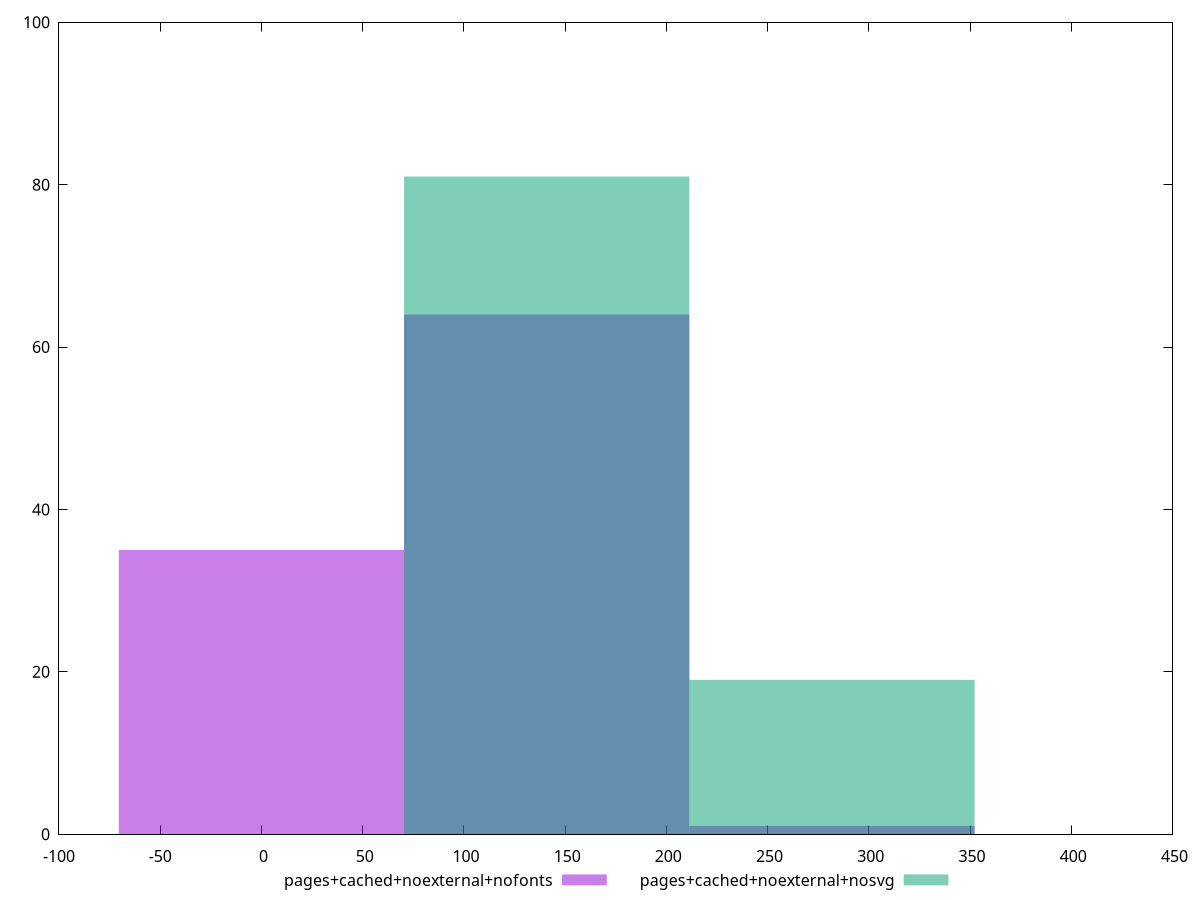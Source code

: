 reset
set terminal svg size 640, 500 enhanced background rgb 'white'
set output "reprap/uses-http2/comparison/histogram/6_vs_7.svg"

$pagesCachedNoexternalNofonts <<EOF
140.89332301695754 64
0 35
281.7866460339151 1
EOF

$pagesCachedNoexternalNosvg <<EOF
140.89332301695754 81
281.7866460339151 19
EOF

set key outside below
set boxwidth 140.89332301695754
set yrange [0:100]
set style fill transparent solid 0.5 noborder

plot \
  $pagesCachedNoexternalNofonts title "pages+cached+noexternal+nofonts" with boxes, \
  $pagesCachedNoexternalNosvg title "pages+cached+noexternal+nosvg" with boxes, \


reset